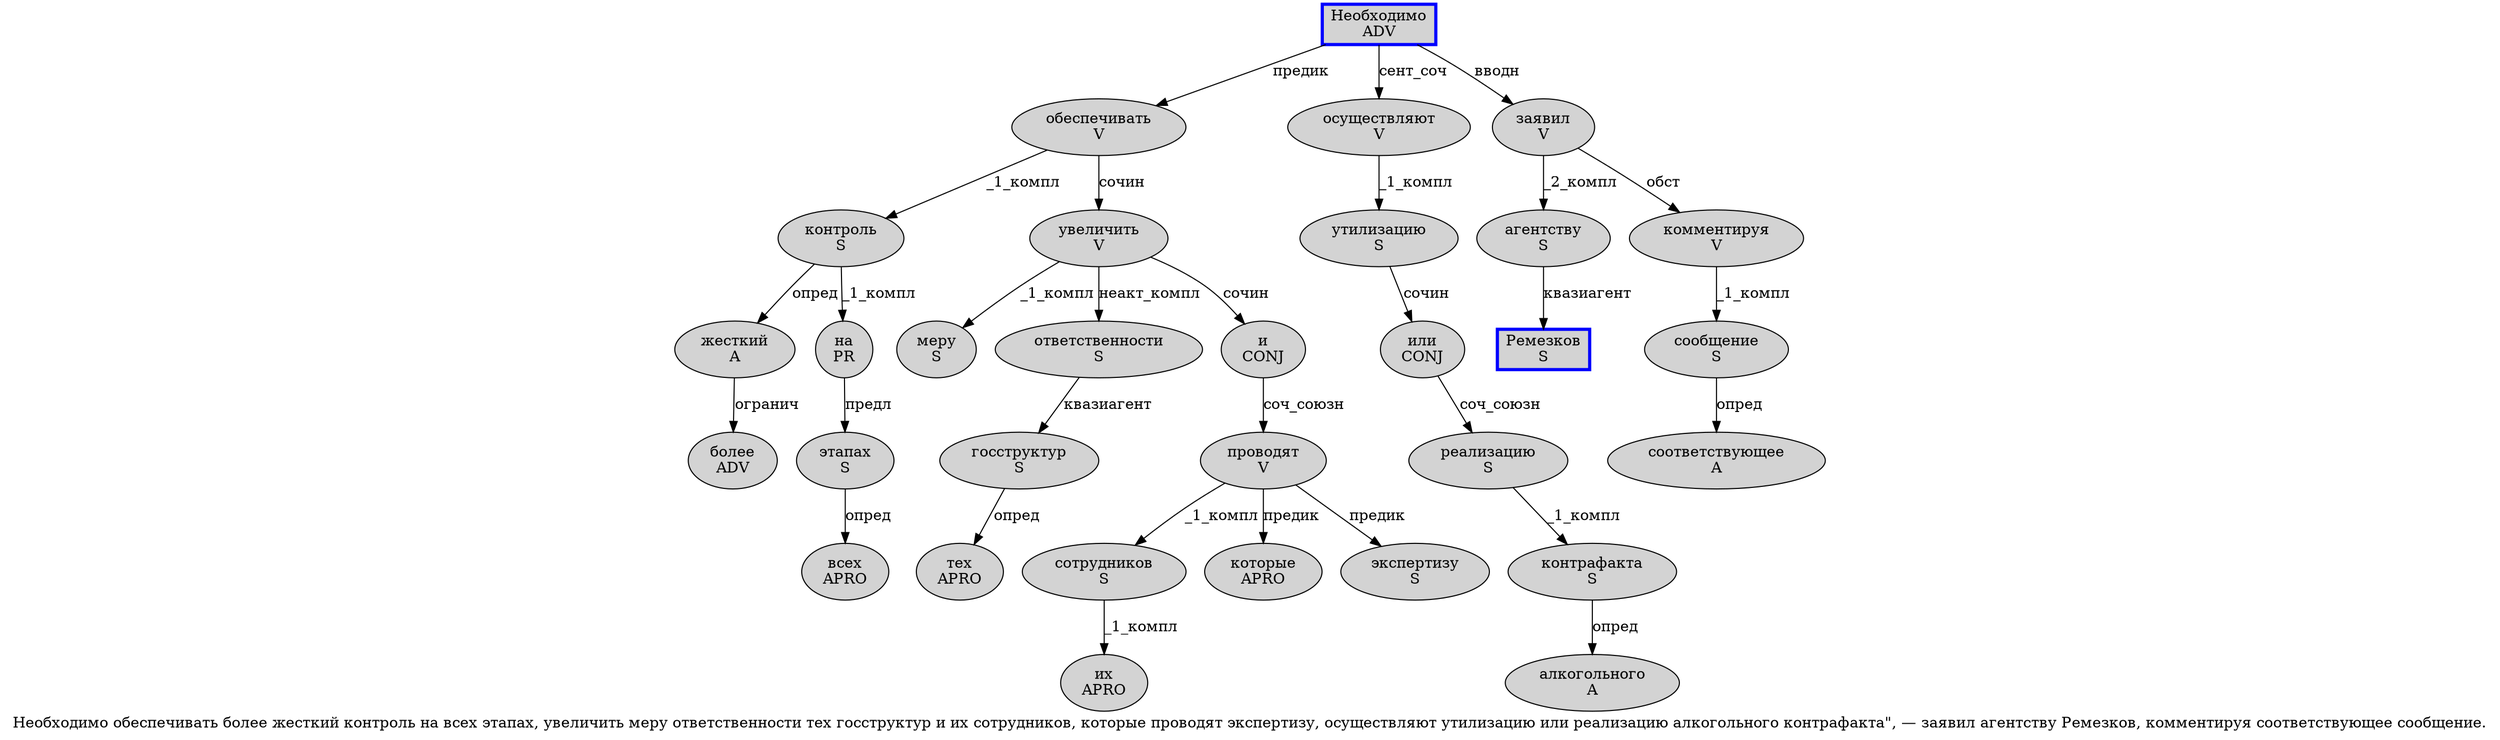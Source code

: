 digraph SENTENCE_594 {
	graph [label="Необходимо обеспечивать более жесткий контроль на всех этапах, увеличить меру ответственности тех госструктур и их сотрудников, которые проводят экспертизу, осуществляют утилизацию или реализацию алкогольного контрафакта\", — заявил агентству Ремезков, комментируя соответствующее сообщение."]
	node [style=filled]
		0 [label="Необходимо
ADV" color=blue fillcolor=lightgray penwidth=3 shape=box]
		1 [label="обеспечивать
V" color="" fillcolor=lightgray penwidth=1 shape=ellipse]
		2 [label="более
ADV" color="" fillcolor=lightgray penwidth=1 shape=ellipse]
		3 [label="жесткий
A" color="" fillcolor=lightgray penwidth=1 shape=ellipse]
		4 [label="контроль
S" color="" fillcolor=lightgray penwidth=1 shape=ellipse]
		5 [label="на
PR" color="" fillcolor=lightgray penwidth=1 shape=ellipse]
		6 [label="всех
APRO" color="" fillcolor=lightgray penwidth=1 shape=ellipse]
		7 [label="этапах
S" color="" fillcolor=lightgray penwidth=1 shape=ellipse]
		9 [label="увеличить
V" color="" fillcolor=lightgray penwidth=1 shape=ellipse]
		10 [label="меру
S" color="" fillcolor=lightgray penwidth=1 shape=ellipse]
		11 [label="ответственности
S" color="" fillcolor=lightgray penwidth=1 shape=ellipse]
		12 [label="тех
APRO" color="" fillcolor=lightgray penwidth=1 shape=ellipse]
		13 [label="госструктур
S" color="" fillcolor=lightgray penwidth=1 shape=ellipse]
		14 [label="и
CONJ" color="" fillcolor=lightgray penwidth=1 shape=ellipse]
		15 [label="их
APRO" color="" fillcolor=lightgray penwidth=1 shape=ellipse]
		16 [label="сотрудников
S" color="" fillcolor=lightgray penwidth=1 shape=ellipse]
		18 [label="которые
APRO" color="" fillcolor=lightgray penwidth=1 shape=ellipse]
		19 [label="проводят
V" color="" fillcolor=lightgray penwidth=1 shape=ellipse]
		20 [label="экспертизу
S" color="" fillcolor=lightgray penwidth=1 shape=ellipse]
		22 [label="осуществляют
V" color="" fillcolor=lightgray penwidth=1 shape=ellipse]
		23 [label="утилизацию
S" color="" fillcolor=lightgray penwidth=1 shape=ellipse]
		24 [label="или
CONJ" color="" fillcolor=lightgray penwidth=1 shape=ellipse]
		25 [label="реализацию
S" color="" fillcolor=lightgray penwidth=1 shape=ellipse]
		26 [label="алкогольного
A" color="" fillcolor=lightgray penwidth=1 shape=ellipse]
		27 [label="контрафакта
S" color="" fillcolor=lightgray penwidth=1 shape=ellipse]
		31 [label="заявил
V" color="" fillcolor=lightgray penwidth=1 shape=ellipse]
		32 [label="агентству
S" color="" fillcolor=lightgray penwidth=1 shape=ellipse]
		33 [label="Ремезков
S" color=blue fillcolor=lightgray penwidth=3 shape=box]
		35 [label="комментируя
V" color="" fillcolor=lightgray penwidth=1 shape=ellipse]
		36 [label="соответствующее
A" color="" fillcolor=lightgray penwidth=1 shape=ellipse]
		37 [label="сообщение
S" color="" fillcolor=lightgray penwidth=1 shape=ellipse]
			27 -> 26 [label="опред"]
			31 -> 32 [label="_2_компл"]
			31 -> 35 [label="обст"]
			9 -> 10 [label="_1_компл"]
			9 -> 11 [label="неакт_компл"]
			9 -> 14 [label="сочин"]
			16 -> 15 [label="_1_компл"]
			14 -> 19 [label="соч_союзн"]
			0 -> 1 [label="предик"]
			0 -> 22 [label="сент_соч"]
			0 -> 31 [label="вводн"]
			13 -> 12 [label="опред"]
			11 -> 13 [label="квазиагент"]
			23 -> 24 [label="сочин"]
			5 -> 7 [label="предл"]
			19 -> 16 [label="_1_компл"]
			19 -> 18 [label="предик"]
			19 -> 20 [label="предик"]
			22 -> 23 [label="_1_компл"]
			24 -> 25 [label="соч_союзн"]
			25 -> 27 [label="_1_компл"]
			7 -> 6 [label="опред"]
			3 -> 2 [label="огранич"]
			37 -> 36 [label="опред"]
			32 -> 33 [label="квазиагент"]
			4 -> 3 [label="опред"]
			4 -> 5 [label="_1_компл"]
			1 -> 4 [label="_1_компл"]
			1 -> 9 [label="сочин"]
			35 -> 37 [label="_1_компл"]
}